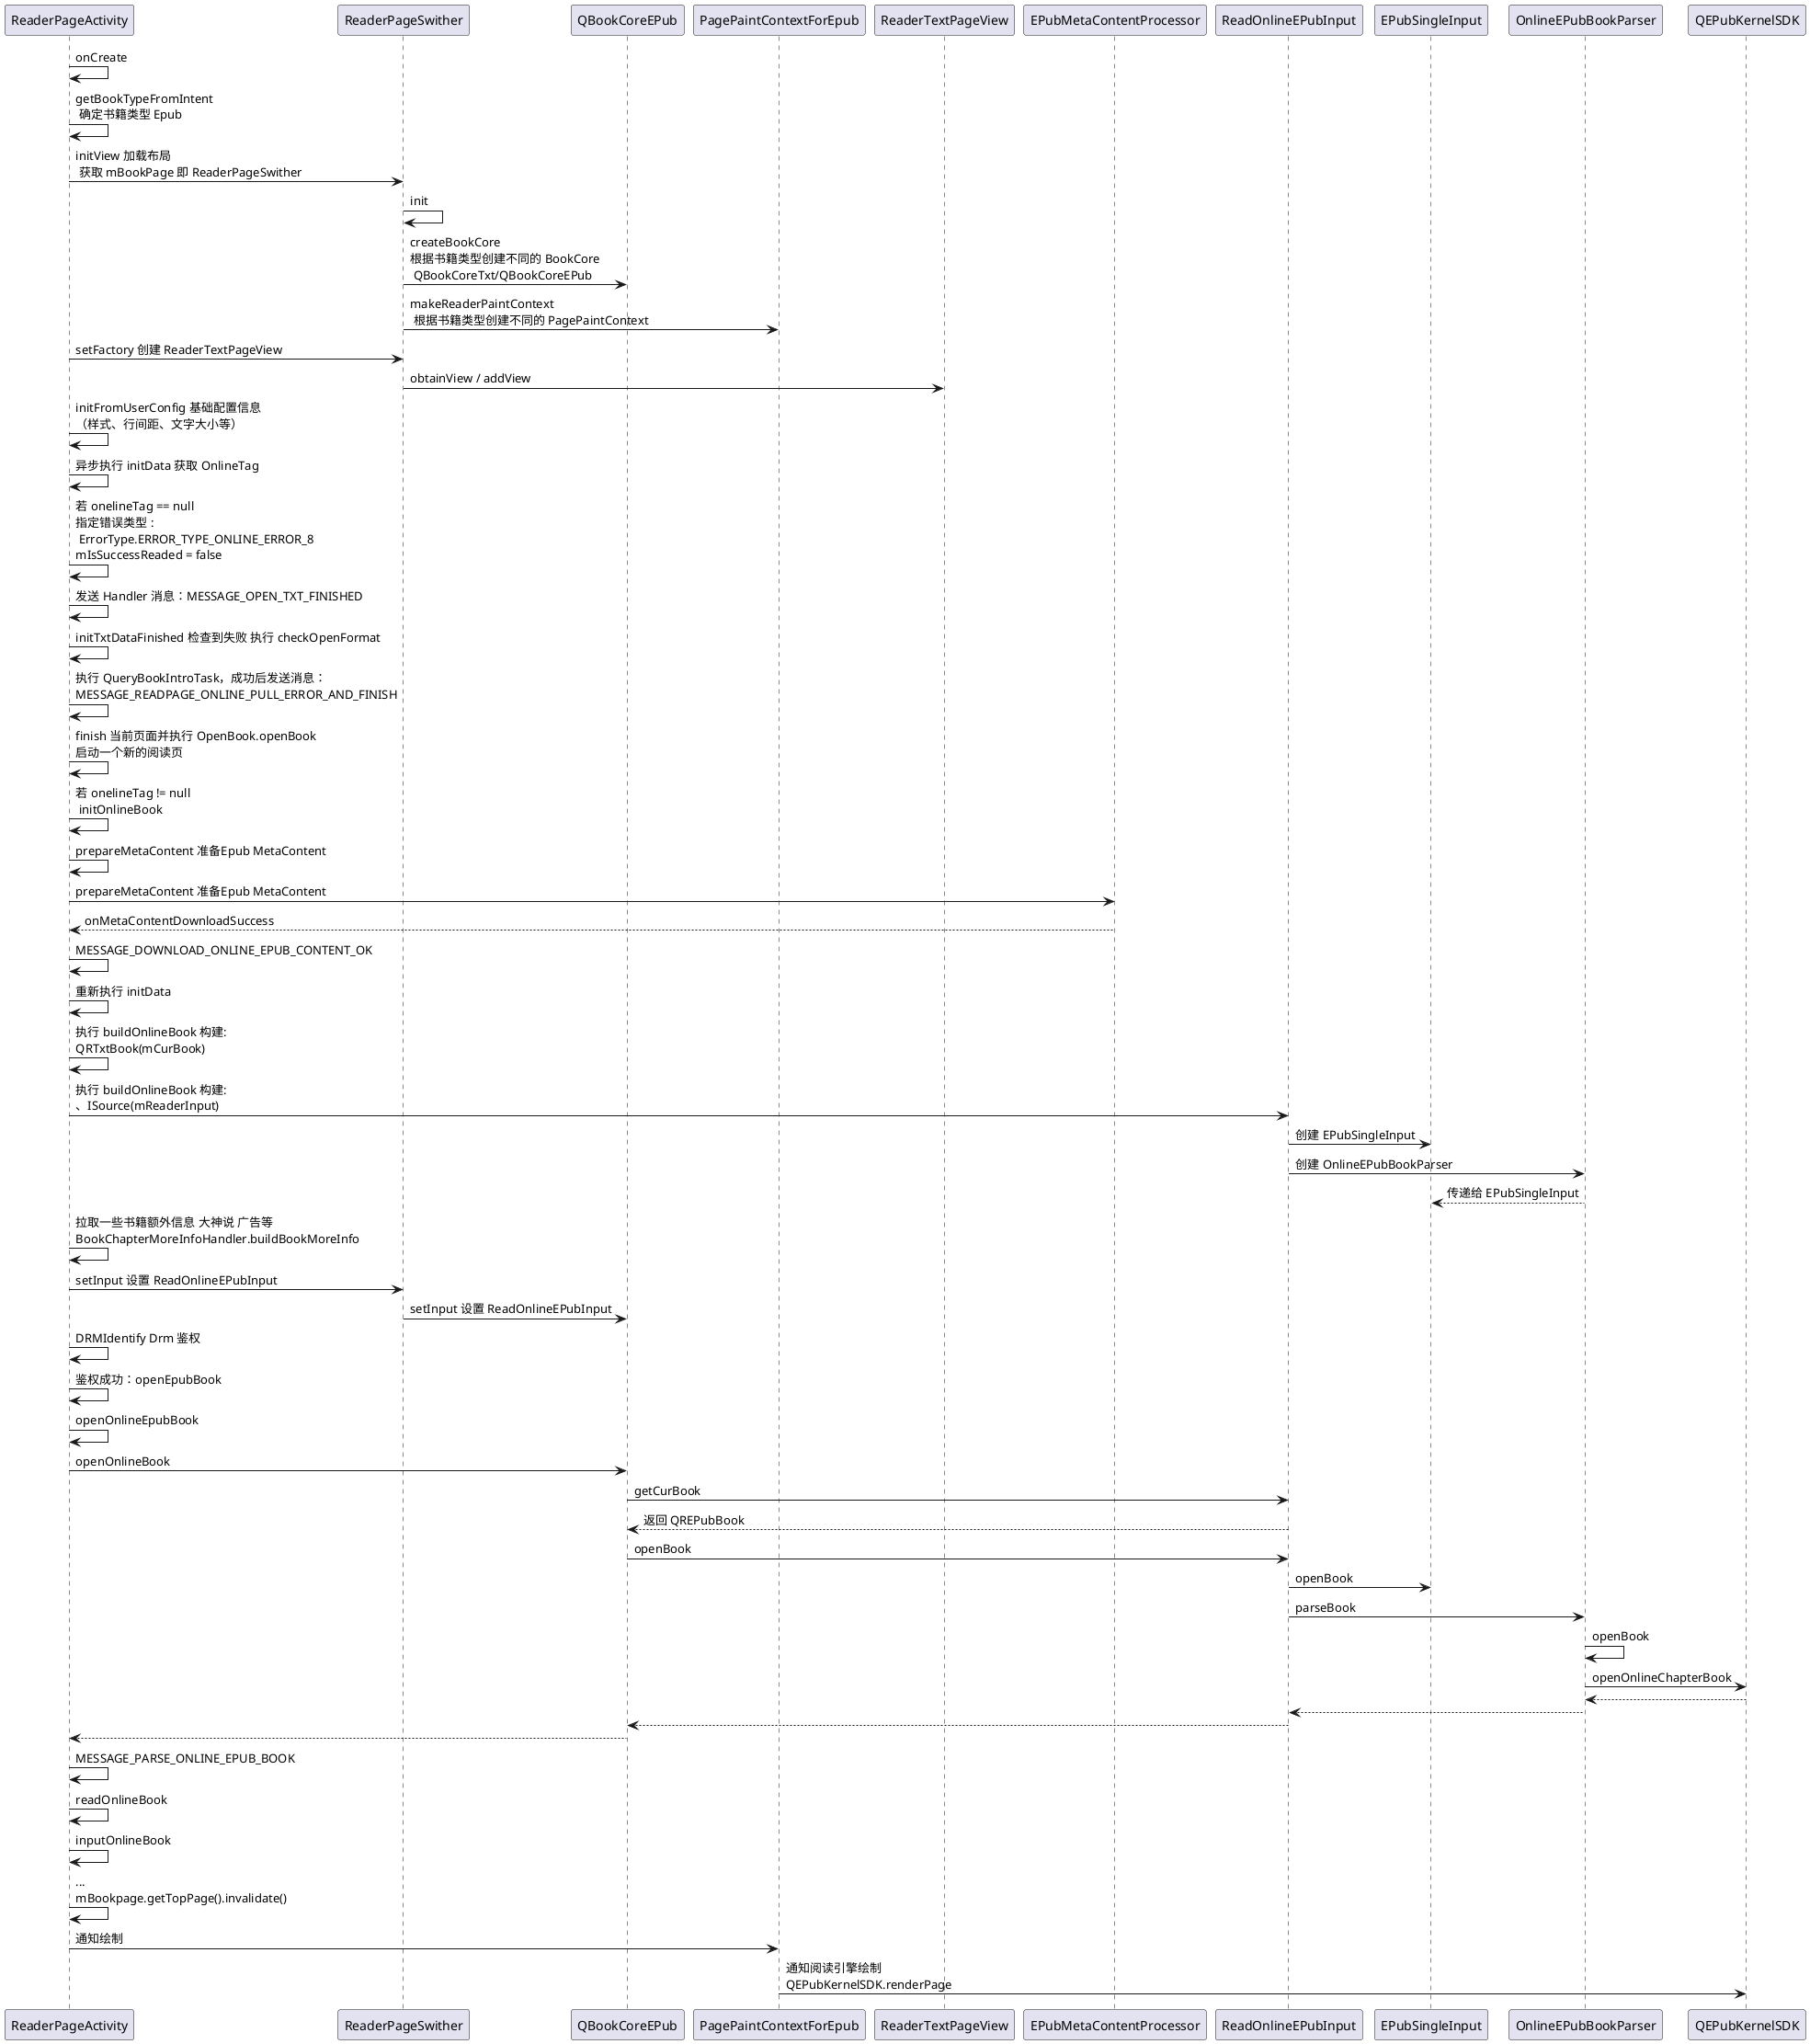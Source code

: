 @startuml
'Alice -> Bob: Authentication Request
'Bob --> Alice: Authentication Response
'
'Alice -> Bob: Another authentication Request
'Alice <-- Bob: another authentication Response

'阅读页启动流程 文本 EPUB

ReaderPageActivity -> ReaderPageActivity: onCreate
ReaderPageActivity -> ReaderPageActivity: getBookTypeFromIntent \n 确定书籍类型 Epub
'单词拼错至今仍未修改 -_-|| ReaderPageSwitcher
ReaderPageActivity -> ReaderPageSwither: initView 加载布局 \n 获取 mBookPage 即 ReaderPageSwither
ReaderPageSwither -> ReaderPageSwither:init
ReaderPageSwither -> QBookCoreEPub:createBookCore \n根据书籍类型创建不同的 BookCore \n QBookCoreTxt/QBookCoreEPub
ReaderPageSwither -> PagePaintContextForEpub:makeReaderPaintContext \n 根据书籍类型创建不同的 PagePaintContext
ReaderPageActivity -> ReaderPageSwither: setFactory 创建 ReaderTextPageView
ReaderPageSwither -> ReaderTextPageView: obtainView / addView
ReaderPageActivity -> ReaderPageActivity: initFromUserConfig 基础配置信息\n（样式、行间距、文字大小等）
ReaderPageActivity -> ReaderPageActivity: 异步执行 initData 获取 OnlineTag
ReaderPageActivity -> ReaderPageActivity: 若 onelineTag == null\n指定错误类型 :\n ErrorType.ERROR_TYPE_ONLINE_ERROR_8\nmIsSuccessReaded = false
ReaderPageActivity -> ReaderPageActivity: 发送 Handler 消息：MESSAGE_OPEN_TXT_FINISHED
ReaderPageActivity -> ReaderPageActivity: initTxtDataFinished 检查到失败 执行 checkOpenFormat
ReaderPageActivity -> ReaderPageActivity: 执行 QueryBookIntroTask，成功后发送消息：\nMESSAGE_READPAGE_ONLINE_PULL_ERROR_AND_FINISH
ReaderPageActivity -> ReaderPageActivity: finish 当前页面并执行 OpenBook.openBook \n启动一个新的阅读页
ReaderPageActivity -> ReaderPageActivity: 若 onelineTag != null\n initOnlineBook
ReaderPageActivity -> ReaderPageActivity: prepareMetaContent 准备Epub MetaContent
ReaderPageActivity -> EPubMetaContentProcessor: prepareMetaContent 准备Epub MetaContent
ReaderPageActivity <-- EPubMetaContentProcessor: onMetaContentDownloadSuccess
ReaderPageActivity -> ReaderPageActivity: MESSAGE_DOWNLOAD_ONLINE_EPUB_CONTENT_OK
ReaderPageActivity -> ReaderPageActivity: 重新执行 initData
ReaderPageActivity -> ReaderPageActivity: 执行 buildOnlineBook 构建:\nQRTxtBook(mCurBook)
ReaderPageActivity -> ReadOnlineEPubInput: 执行 buildOnlineBook 构建:\n、ISource(mReaderInput)
ReadOnlineEPubInput -> EPubSingleInput: 创建 EPubSingleInput
ReadOnlineEPubInput -> OnlineEPubBookParser: 创建 OnlineEPubBookParser
EPubSingleInput <-- OnlineEPubBookParser: 传递给 EPubSingleInput
ReaderPageActivity -> ReaderPageActivity: 拉取一些书籍额外信息 大神说 广告等\nBookChapterMoreInfoHandler.buildBookMoreInfo
ReaderPageActivity -> ReaderPageSwither: setInput 设置 ReadOnlineEPubInput
ReaderPageSwither -> QBookCoreEPub: setInput 设置 ReadOnlineEPubInput
ReaderPageActivity -> ReaderPageActivity: DRMIdentify Drm 鉴权
ReaderPageActivity -> ReaderPageActivity: 鉴权成功：openEpubBook
ReaderPageActivity -> ReaderPageActivity: openOnlineEpubBook
ReaderPageActivity -> QBookCoreEPub: openOnlineBook
QBookCoreEPub -> ReadOnlineEPubInput: getCurBook
QBookCoreEPub <-- ReadOnlineEPubInput: 返回 QREPubBook
QBookCoreEPub -> ReadOnlineEPubInput: openBook
ReadOnlineEPubInput -> EPubSingleInput: openBook
ReadOnlineEPubInput -> OnlineEPubBookParser: parseBook
OnlineEPubBookParser -> OnlineEPubBookParser: openBook
OnlineEPubBookParser -> QEPubKernelSDK: openOnlineChapterBook
OnlineEPubBookParser <-- QEPubKernelSDK
ReadOnlineEPubInput <-- OnlineEPubBookParser
QBookCoreEPub <-- ReadOnlineEPubInput

ReaderPageActivity <-- QBookCoreEPub
ReaderPageActivity -> ReaderPageActivity: MESSAGE_PARSE_ONLINE_EPUB_BOOK
ReaderPageActivity -> ReaderPageActivity: readOnlineBook
ReaderPageActivity -> ReaderPageActivity: inputOnlineBook
ReaderPageActivity -> ReaderPageActivity: ...\nmBookpage.getTopPage().invalidate()
ReaderPageActivity -> PagePaintContextForEpub: 通知绘制
PagePaintContextForEpub -> QEPubKernelSDK: 通知阅读引擎绘制\nQEPubKernelSDK.renderPage
@enduml
